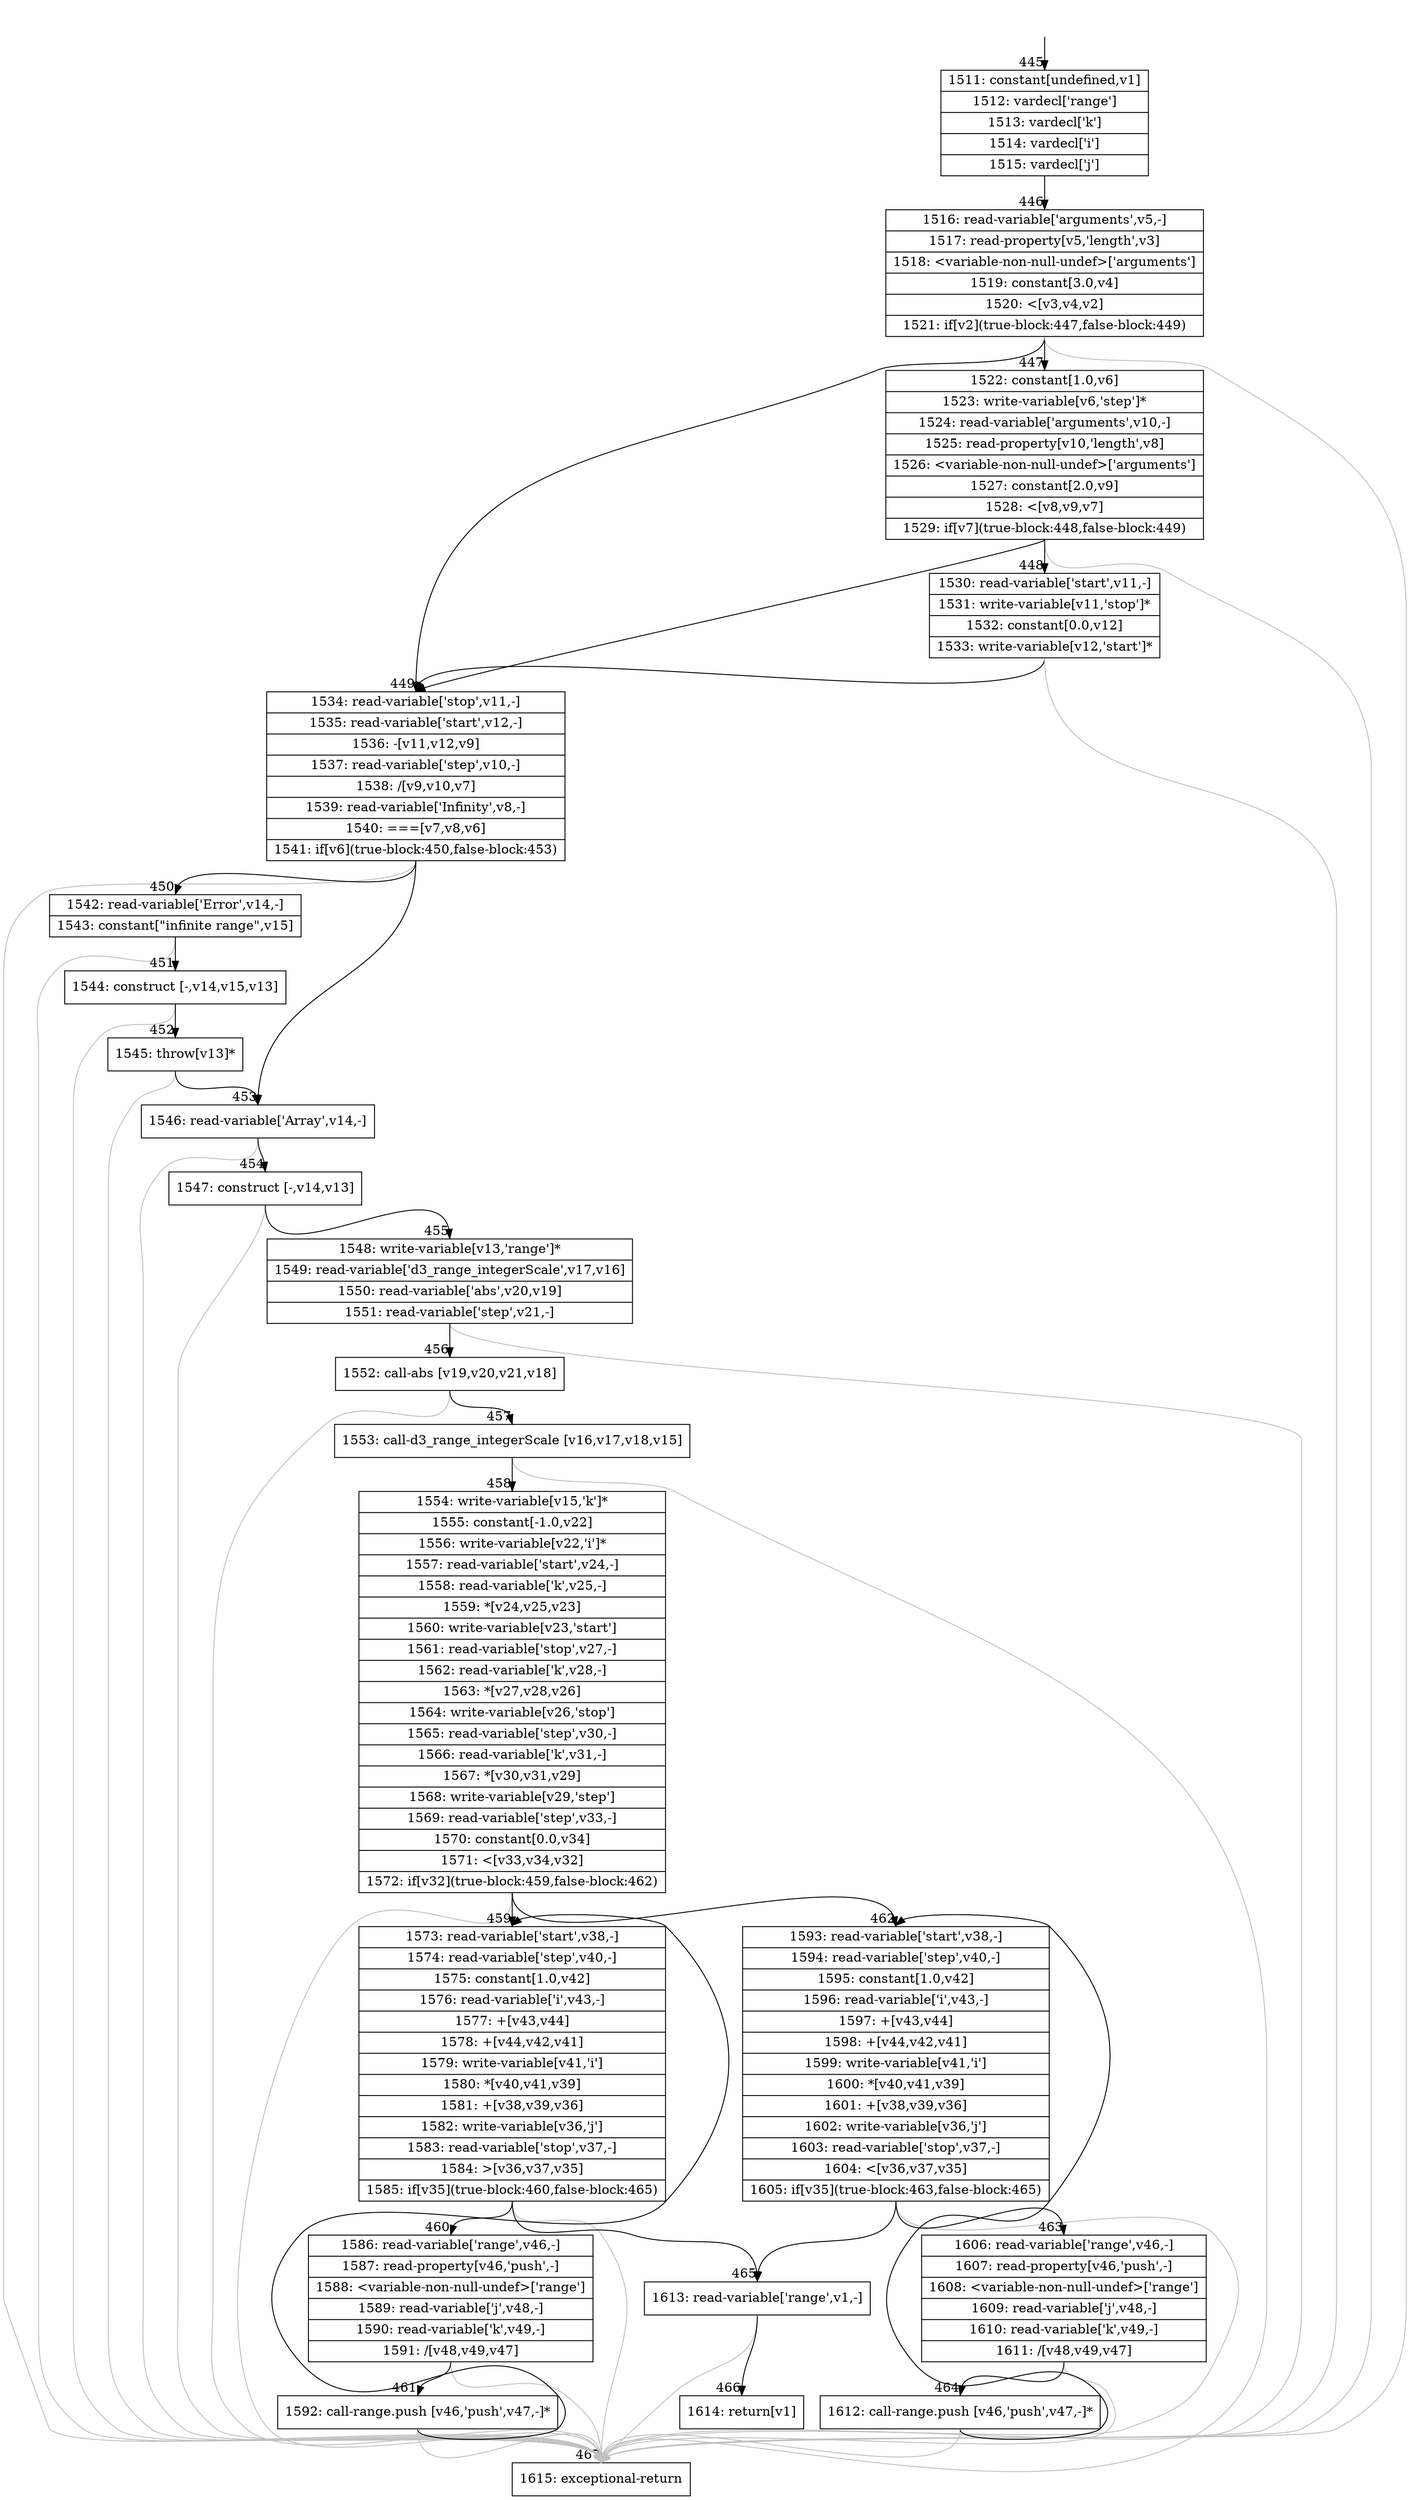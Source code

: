 digraph {
rankdir="TD"
BB_entry38[shape=none,label=""];
BB_entry38 -> BB445 [tailport=s, headport=n, headlabel="    445"]
BB445 [shape=record label="{1511: constant[undefined,v1]|1512: vardecl['range']|1513: vardecl['k']|1514: vardecl['i']|1515: vardecl['j']}" ] 
BB445 -> BB446 [tailport=s, headport=n, headlabel="      446"]
BB446 [shape=record label="{1516: read-variable['arguments',v5,-]|1517: read-property[v5,'length',v3]|1518: \<variable-non-null-undef\>['arguments']|1519: constant[3.0,v4]|1520: \<[v3,v4,v2]|1521: if[v2](true-block:447,false-block:449)}" ] 
BB446 -> BB447 [tailport=s, headport=n, headlabel="      447"]
BB446 -> BB449 [tailport=s, headport=n, headlabel="      449"]
BB446 -> BB467 [tailport=s, headport=n, color=gray, headlabel="      467"]
BB447 [shape=record label="{1522: constant[1.0,v6]|1523: write-variable[v6,'step']*|1524: read-variable['arguments',v10,-]|1525: read-property[v10,'length',v8]|1526: \<variable-non-null-undef\>['arguments']|1527: constant[2.0,v9]|1528: \<[v8,v9,v7]|1529: if[v7](true-block:448,false-block:449)}" ] 
BB447 -> BB448 [tailport=s, headport=n, headlabel="      448"]
BB447 -> BB449 [tailport=s, headport=n]
BB447 -> BB467 [tailport=s, headport=n, color=gray]
BB448 [shape=record label="{1530: read-variable['start',v11,-]|1531: write-variable[v11,'stop']*|1532: constant[0.0,v12]|1533: write-variable[v12,'start']*}" ] 
BB448 -> BB449 [tailport=s, headport=n]
BB448 -> BB467 [tailport=s, headport=n, color=gray]
BB449 [shape=record label="{1534: read-variable['stop',v11,-]|1535: read-variable['start',v12,-]|1536: -[v11,v12,v9]|1537: read-variable['step',v10,-]|1538: /[v9,v10,v7]|1539: read-variable['Infinity',v8,-]|1540: ===[v7,v8,v6]|1541: if[v6](true-block:450,false-block:453)}" ] 
BB449 -> BB450 [tailport=s, headport=n, headlabel="      450"]
BB449 -> BB453 [tailport=s, headport=n, headlabel="      453"]
BB449 -> BB467 [tailport=s, headport=n, color=gray]
BB450 [shape=record label="{1542: read-variable['Error',v14,-]|1543: constant[\"infinite range\",v15]}" ] 
BB450 -> BB451 [tailport=s, headport=n, headlabel="      451"]
BB450 -> BB467 [tailport=s, headport=n, color=gray]
BB451 [shape=record label="{1544: construct [-,v14,v15,v13]}" ] 
BB451 -> BB452 [tailport=s, headport=n, headlabel="      452"]
BB451 -> BB467 [tailport=s, headport=n, color=gray]
BB452 [shape=record label="{1545: throw[v13]*}" ] 
BB452 -> BB453 [tailport=s, headport=n]
BB452 -> BB467 [tailport=s, headport=n, color=gray]
BB453 [shape=record label="{1546: read-variable['Array',v14,-]}" ] 
BB453 -> BB454 [tailport=s, headport=n, headlabel="      454"]
BB453 -> BB467 [tailport=s, headport=n, color=gray]
BB454 [shape=record label="{1547: construct [-,v14,v13]}" ] 
BB454 -> BB455 [tailport=s, headport=n, headlabel="      455"]
BB454 -> BB467 [tailport=s, headport=n, color=gray]
BB455 [shape=record label="{1548: write-variable[v13,'range']*|1549: read-variable['d3_range_integerScale',v17,v16]|1550: read-variable['abs',v20,v19]|1551: read-variable['step',v21,-]}" ] 
BB455 -> BB456 [tailport=s, headport=n, headlabel="      456"]
BB455 -> BB467 [tailport=s, headport=n, color=gray]
BB456 [shape=record label="{1552: call-abs [v19,v20,v21,v18]}" ] 
BB456 -> BB457 [tailport=s, headport=n, headlabel="      457"]
BB456 -> BB467 [tailport=s, headport=n, color=gray]
BB457 [shape=record label="{1553: call-d3_range_integerScale [v16,v17,v18,v15]}" ] 
BB457 -> BB458 [tailport=s, headport=n, headlabel="      458"]
BB457 -> BB467 [tailport=s, headport=n, color=gray]
BB458 [shape=record label="{1554: write-variable[v15,'k']*|1555: constant[-1.0,v22]|1556: write-variable[v22,'i']*|1557: read-variable['start',v24,-]|1558: read-variable['k',v25,-]|1559: *[v24,v25,v23]|1560: write-variable[v23,'start']|1561: read-variable['stop',v27,-]|1562: read-variable['k',v28,-]|1563: *[v27,v28,v26]|1564: write-variable[v26,'stop']|1565: read-variable['step',v30,-]|1566: read-variable['k',v31,-]|1567: *[v30,v31,v29]|1568: write-variable[v29,'step']|1569: read-variable['step',v33,-]|1570: constant[0.0,v34]|1571: \<[v33,v34,v32]|1572: if[v32](true-block:459,false-block:462)}" ] 
BB458 -> BB459 [tailport=s, headport=n, headlabel="      459"]
BB458 -> BB462 [tailport=s, headport=n, headlabel="      462"]
BB458 -> BB467 [tailport=s, headport=n, color=gray]
BB459 [shape=record label="{1573: read-variable['start',v38,-]|1574: read-variable['step',v40,-]|1575: constant[1.0,v42]|1576: read-variable['i',v43,-]|1577: +[v43,v44]|1578: +[v44,v42,v41]|1579: write-variable[v41,'i']|1580: *[v40,v41,v39]|1581: +[v38,v39,v36]|1582: write-variable[v36,'j']|1583: read-variable['stop',v37,-]|1584: \>[v36,v37,v35]|1585: if[v35](true-block:460,false-block:465)}" ] 
BB459 -> BB460 [tailport=s, headport=n, headlabel="      460"]
BB459 -> BB465 [tailport=s, headport=n, headlabel="      465"]
BB459 -> BB467 [tailport=s, headport=n, color=gray]
BB460 [shape=record label="{1586: read-variable['range',v46,-]|1587: read-property[v46,'push',-]|1588: \<variable-non-null-undef\>['range']|1589: read-variable['j',v48,-]|1590: read-variable['k',v49,-]|1591: /[v48,v49,v47]}" ] 
BB460 -> BB461 [tailport=s, headport=n, headlabel="      461"]
BB460 -> BB467 [tailport=s, headport=n, color=gray]
BB461 [shape=record label="{1592: call-range.push [v46,'push',v47,-]*}" ] 
BB461 -> BB459 [tailport=s, headport=n]
BB461 -> BB467 [tailport=s, headport=n, color=gray]
BB462 [shape=record label="{1593: read-variable['start',v38,-]|1594: read-variable['step',v40,-]|1595: constant[1.0,v42]|1596: read-variable['i',v43,-]|1597: +[v43,v44]|1598: +[v44,v42,v41]|1599: write-variable[v41,'i']|1600: *[v40,v41,v39]|1601: +[v38,v39,v36]|1602: write-variable[v36,'j']|1603: read-variable['stop',v37,-]|1604: \<[v36,v37,v35]|1605: if[v35](true-block:463,false-block:465)}" ] 
BB462 -> BB463 [tailport=s, headport=n, headlabel="      463"]
BB462 -> BB465 [tailport=s, headport=n]
BB462 -> BB467 [tailport=s, headport=n, color=gray]
BB463 [shape=record label="{1606: read-variable['range',v46,-]|1607: read-property[v46,'push',-]|1608: \<variable-non-null-undef\>['range']|1609: read-variable['j',v48,-]|1610: read-variable['k',v49,-]|1611: /[v48,v49,v47]}" ] 
BB463 -> BB464 [tailport=s, headport=n, headlabel="      464"]
BB463 -> BB467 [tailport=s, headport=n, color=gray]
BB464 [shape=record label="{1612: call-range.push [v46,'push',v47,-]*}" ] 
BB464 -> BB462 [tailport=s, headport=n]
BB464 -> BB467 [tailport=s, headport=n, color=gray]
BB465 [shape=record label="{1613: read-variable['range',v1,-]}" ] 
BB465 -> BB466 [tailport=s, headport=n, headlabel="      466"]
BB465 -> BB467 [tailport=s, headport=n, color=gray]
BB466 [shape=record label="{1614: return[v1]}" ] 
BB467 [shape=record label="{1615: exceptional-return}" ] 
//#$~ 282
}
